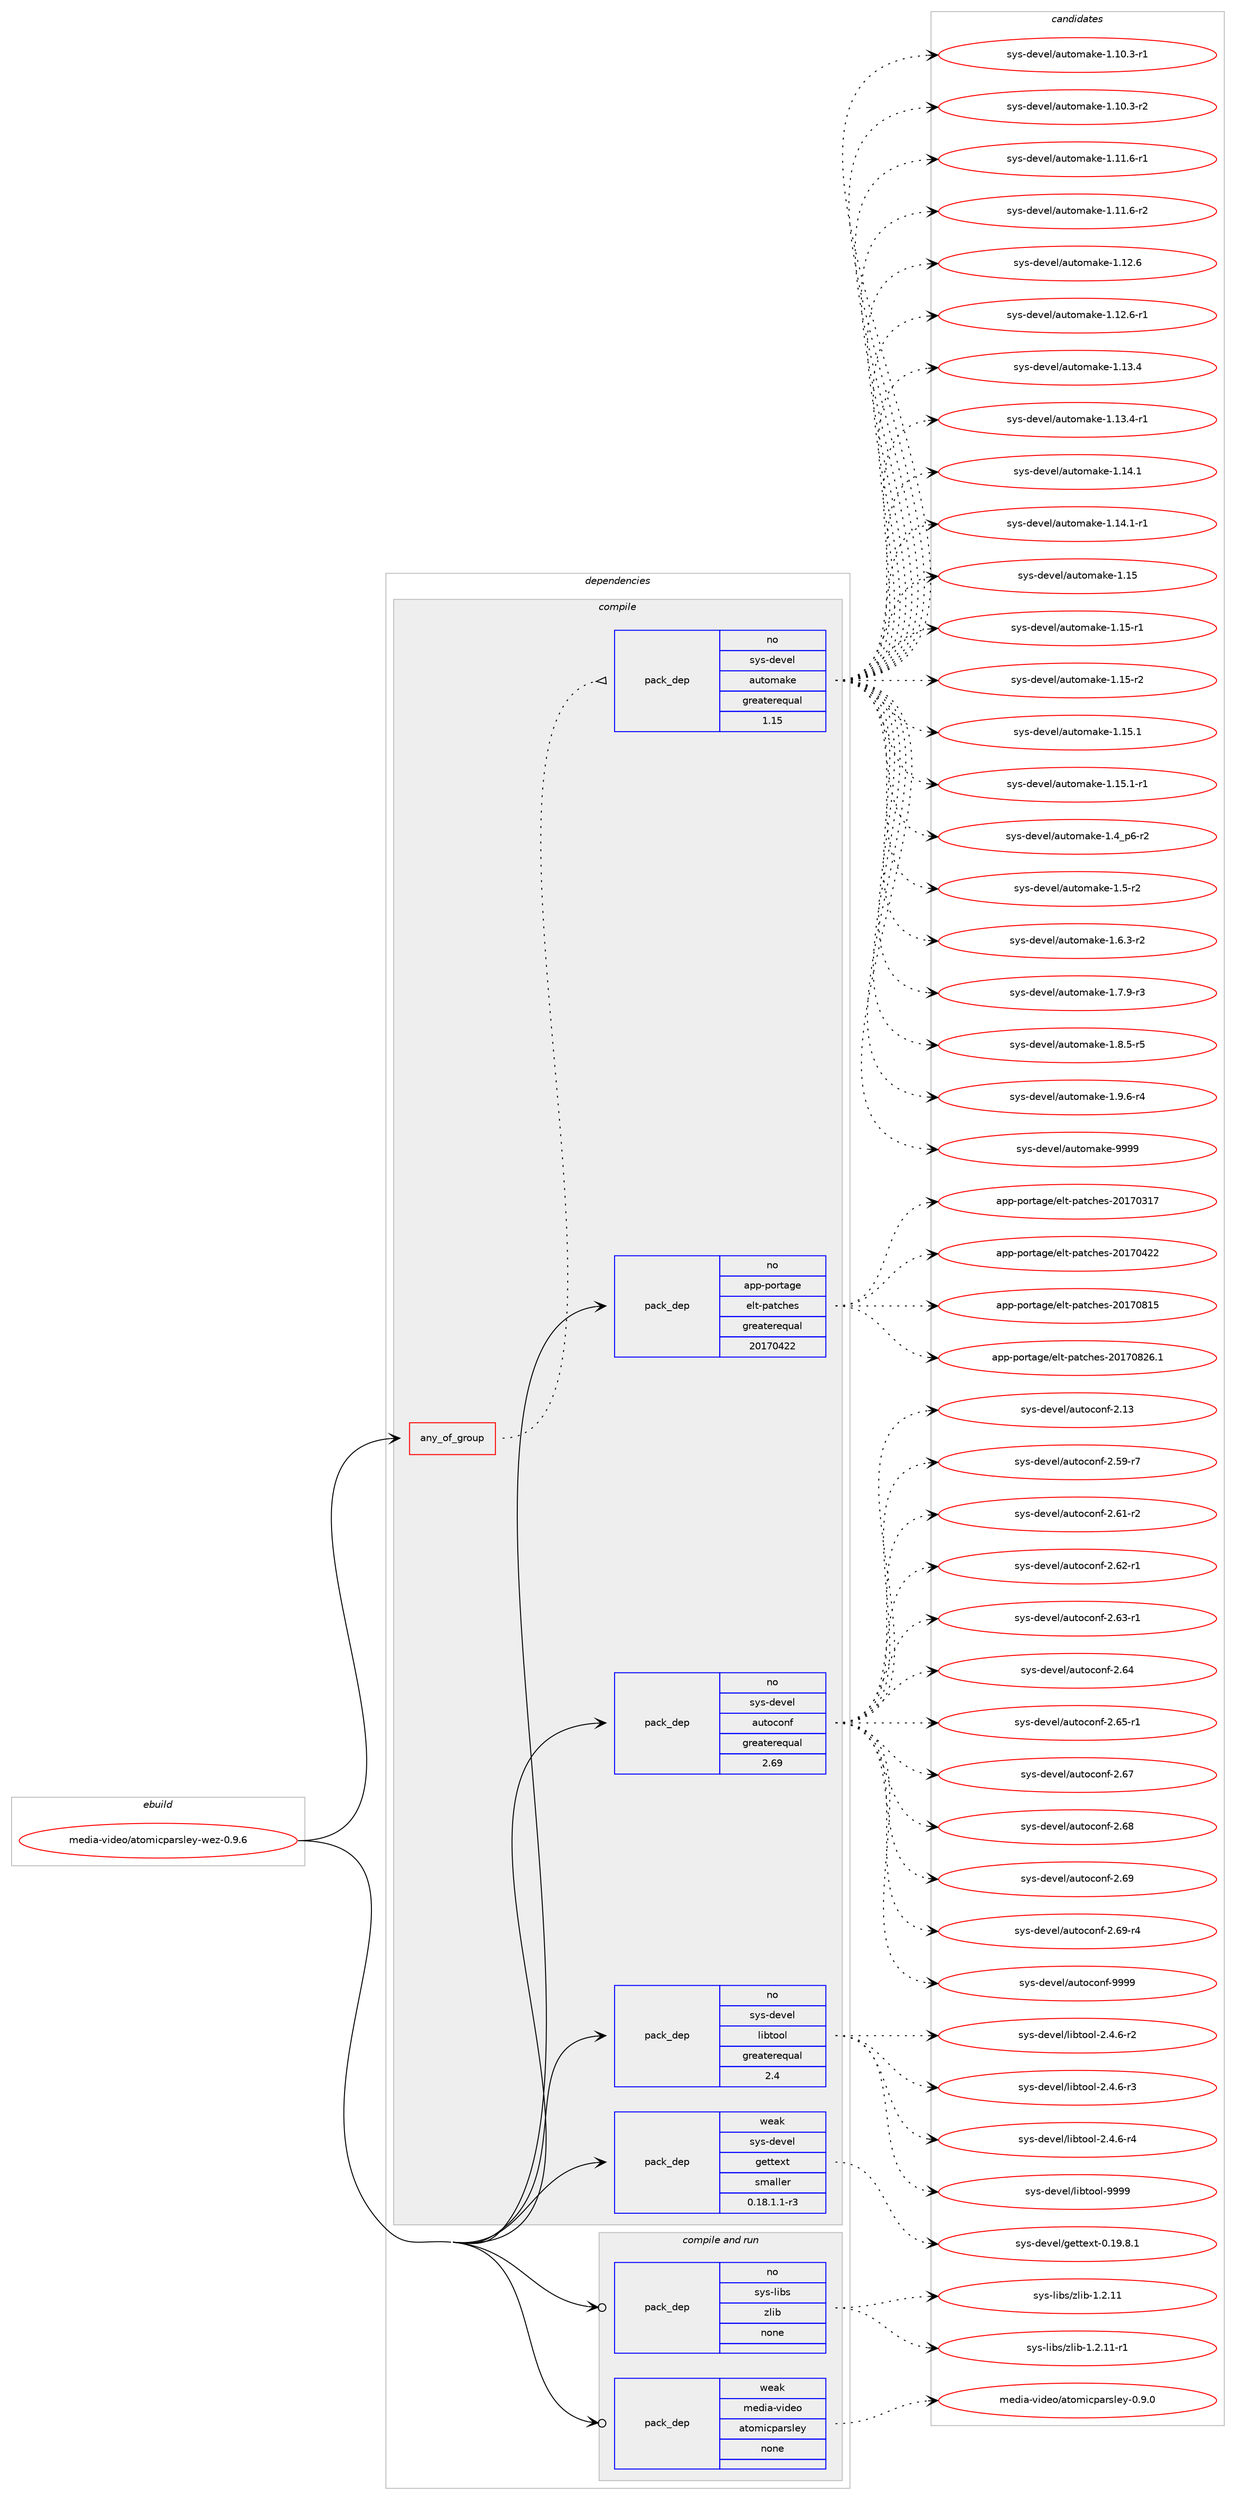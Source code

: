 digraph prolog {

# *************
# Graph options
# *************

newrank=true;
concentrate=true;
compound=true;
graph [rankdir=LR,fontname=Helvetica,fontsize=10,ranksep=1.5];#, ranksep=2.5, nodesep=0.2];
edge  [arrowhead=vee];
node  [fontname=Helvetica,fontsize=10];

# **********
# The ebuild
# **********

subgraph cluster_leftcol {
color=gray;
rank=same;
label=<<i>ebuild</i>>;
id [label="media-video/atomicparsley-wez-0.9.6", color=red, width=4, href="../media-video/atomicparsley-wez-0.9.6.svg"];
}

# ****************
# The dependencies
# ****************

subgraph cluster_midcol {
color=gray;
label=<<i>dependencies</i>>;
subgraph cluster_compile {
fillcolor="#eeeeee";
style=filled;
label=<<i>compile</i>>;
subgraph any6153 {
dependency389745 [label=<<TABLE BORDER="0" CELLBORDER="1" CELLSPACING="0" CELLPADDING="4"><TR><TD CELLPADDING="10">any_of_group</TD></TR></TABLE>>, shape=none, color=red];subgraph pack287878 {
dependency389746 [label=<<TABLE BORDER="0" CELLBORDER="1" CELLSPACING="0" CELLPADDING="4" WIDTH="220"><TR><TD ROWSPAN="6" CELLPADDING="30">pack_dep</TD></TR><TR><TD WIDTH="110">no</TD></TR><TR><TD>sys-devel</TD></TR><TR><TD>automake</TD></TR><TR><TD>greaterequal</TD></TR><TR><TD>1.15</TD></TR></TABLE>>, shape=none, color=blue];
}
dependency389745:e -> dependency389746:w [weight=20,style="dotted",arrowhead="oinv"];
}
id:e -> dependency389745:w [weight=20,style="solid",arrowhead="vee"];
subgraph pack287879 {
dependency389747 [label=<<TABLE BORDER="0" CELLBORDER="1" CELLSPACING="0" CELLPADDING="4" WIDTH="220"><TR><TD ROWSPAN="6" CELLPADDING="30">pack_dep</TD></TR><TR><TD WIDTH="110">no</TD></TR><TR><TD>app-portage</TD></TR><TR><TD>elt-patches</TD></TR><TR><TD>greaterequal</TD></TR><TR><TD>20170422</TD></TR></TABLE>>, shape=none, color=blue];
}
id:e -> dependency389747:w [weight=20,style="solid",arrowhead="vee"];
subgraph pack287880 {
dependency389748 [label=<<TABLE BORDER="0" CELLBORDER="1" CELLSPACING="0" CELLPADDING="4" WIDTH="220"><TR><TD ROWSPAN="6" CELLPADDING="30">pack_dep</TD></TR><TR><TD WIDTH="110">no</TD></TR><TR><TD>sys-devel</TD></TR><TR><TD>autoconf</TD></TR><TR><TD>greaterequal</TD></TR><TR><TD>2.69</TD></TR></TABLE>>, shape=none, color=blue];
}
id:e -> dependency389748:w [weight=20,style="solid",arrowhead="vee"];
subgraph pack287881 {
dependency389749 [label=<<TABLE BORDER="0" CELLBORDER="1" CELLSPACING="0" CELLPADDING="4" WIDTH="220"><TR><TD ROWSPAN="6" CELLPADDING="30">pack_dep</TD></TR><TR><TD WIDTH="110">no</TD></TR><TR><TD>sys-devel</TD></TR><TR><TD>libtool</TD></TR><TR><TD>greaterequal</TD></TR><TR><TD>2.4</TD></TR></TABLE>>, shape=none, color=blue];
}
id:e -> dependency389749:w [weight=20,style="solid",arrowhead="vee"];
subgraph pack287882 {
dependency389750 [label=<<TABLE BORDER="0" CELLBORDER="1" CELLSPACING="0" CELLPADDING="4" WIDTH="220"><TR><TD ROWSPAN="6" CELLPADDING="30">pack_dep</TD></TR><TR><TD WIDTH="110">weak</TD></TR><TR><TD>sys-devel</TD></TR><TR><TD>gettext</TD></TR><TR><TD>smaller</TD></TR><TR><TD>0.18.1.1-r3</TD></TR></TABLE>>, shape=none, color=blue];
}
id:e -> dependency389750:w [weight=20,style="solid",arrowhead="vee"];
}
subgraph cluster_compileandrun {
fillcolor="#eeeeee";
style=filled;
label=<<i>compile and run</i>>;
subgraph pack287883 {
dependency389751 [label=<<TABLE BORDER="0" CELLBORDER="1" CELLSPACING="0" CELLPADDING="4" WIDTH="220"><TR><TD ROWSPAN="6" CELLPADDING="30">pack_dep</TD></TR><TR><TD WIDTH="110">no</TD></TR><TR><TD>sys-libs</TD></TR><TR><TD>zlib</TD></TR><TR><TD>none</TD></TR><TR><TD></TD></TR></TABLE>>, shape=none, color=blue];
}
id:e -> dependency389751:w [weight=20,style="solid",arrowhead="odotvee"];
subgraph pack287884 {
dependency389752 [label=<<TABLE BORDER="0" CELLBORDER="1" CELLSPACING="0" CELLPADDING="4" WIDTH="220"><TR><TD ROWSPAN="6" CELLPADDING="30">pack_dep</TD></TR><TR><TD WIDTH="110">weak</TD></TR><TR><TD>media-video</TD></TR><TR><TD>atomicparsley</TD></TR><TR><TD>none</TD></TR><TR><TD></TD></TR></TABLE>>, shape=none, color=blue];
}
id:e -> dependency389752:w [weight=20,style="solid",arrowhead="odotvee"];
}
subgraph cluster_run {
fillcolor="#eeeeee";
style=filled;
label=<<i>run</i>>;
}
}

# **************
# The candidates
# **************

subgraph cluster_choices {
rank=same;
color=gray;
label=<<i>candidates</i>>;

subgraph choice287878 {
color=black;
nodesep=1;
choice11512111545100101118101108479711711611110997107101454946494846514511449 [label="sys-devel/automake-1.10.3-r1", color=red, width=4,href="../sys-devel/automake-1.10.3-r1.svg"];
choice11512111545100101118101108479711711611110997107101454946494846514511450 [label="sys-devel/automake-1.10.3-r2", color=red, width=4,href="../sys-devel/automake-1.10.3-r2.svg"];
choice11512111545100101118101108479711711611110997107101454946494946544511449 [label="sys-devel/automake-1.11.6-r1", color=red, width=4,href="../sys-devel/automake-1.11.6-r1.svg"];
choice11512111545100101118101108479711711611110997107101454946494946544511450 [label="sys-devel/automake-1.11.6-r2", color=red, width=4,href="../sys-devel/automake-1.11.6-r2.svg"];
choice1151211154510010111810110847971171161111099710710145494649504654 [label="sys-devel/automake-1.12.6", color=red, width=4,href="../sys-devel/automake-1.12.6.svg"];
choice11512111545100101118101108479711711611110997107101454946495046544511449 [label="sys-devel/automake-1.12.6-r1", color=red, width=4,href="../sys-devel/automake-1.12.6-r1.svg"];
choice1151211154510010111810110847971171161111099710710145494649514652 [label="sys-devel/automake-1.13.4", color=red, width=4,href="../sys-devel/automake-1.13.4.svg"];
choice11512111545100101118101108479711711611110997107101454946495146524511449 [label="sys-devel/automake-1.13.4-r1", color=red, width=4,href="../sys-devel/automake-1.13.4-r1.svg"];
choice1151211154510010111810110847971171161111099710710145494649524649 [label="sys-devel/automake-1.14.1", color=red, width=4,href="../sys-devel/automake-1.14.1.svg"];
choice11512111545100101118101108479711711611110997107101454946495246494511449 [label="sys-devel/automake-1.14.1-r1", color=red, width=4,href="../sys-devel/automake-1.14.1-r1.svg"];
choice115121115451001011181011084797117116111109971071014549464953 [label="sys-devel/automake-1.15", color=red, width=4,href="../sys-devel/automake-1.15.svg"];
choice1151211154510010111810110847971171161111099710710145494649534511449 [label="sys-devel/automake-1.15-r1", color=red, width=4,href="../sys-devel/automake-1.15-r1.svg"];
choice1151211154510010111810110847971171161111099710710145494649534511450 [label="sys-devel/automake-1.15-r2", color=red, width=4,href="../sys-devel/automake-1.15-r2.svg"];
choice1151211154510010111810110847971171161111099710710145494649534649 [label="sys-devel/automake-1.15.1", color=red, width=4,href="../sys-devel/automake-1.15.1.svg"];
choice11512111545100101118101108479711711611110997107101454946495346494511449 [label="sys-devel/automake-1.15.1-r1", color=red, width=4,href="../sys-devel/automake-1.15.1-r1.svg"];
choice115121115451001011181011084797117116111109971071014549465295112544511450 [label="sys-devel/automake-1.4_p6-r2", color=red, width=4,href="../sys-devel/automake-1.4_p6-r2.svg"];
choice11512111545100101118101108479711711611110997107101454946534511450 [label="sys-devel/automake-1.5-r2", color=red, width=4,href="../sys-devel/automake-1.5-r2.svg"];
choice115121115451001011181011084797117116111109971071014549465446514511450 [label="sys-devel/automake-1.6.3-r2", color=red, width=4,href="../sys-devel/automake-1.6.3-r2.svg"];
choice115121115451001011181011084797117116111109971071014549465546574511451 [label="sys-devel/automake-1.7.9-r3", color=red, width=4,href="../sys-devel/automake-1.7.9-r3.svg"];
choice115121115451001011181011084797117116111109971071014549465646534511453 [label="sys-devel/automake-1.8.5-r5", color=red, width=4,href="../sys-devel/automake-1.8.5-r5.svg"];
choice115121115451001011181011084797117116111109971071014549465746544511452 [label="sys-devel/automake-1.9.6-r4", color=red, width=4,href="../sys-devel/automake-1.9.6-r4.svg"];
choice115121115451001011181011084797117116111109971071014557575757 [label="sys-devel/automake-9999", color=red, width=4,href="../sys-devel/automake-9999.svg"];
dependency389746:e -> choice11512111545100101118101108479711711611110997107101454946494846514511449:w [style=dotted,weight="100"];
dependency389746:e -> choice11512111545100101118101108479711711611110997107101454946494846514511450:w [style=dotted,weight="100"];
dependency389746:e -> choice11512111545100101118101108479711711611110997107101454946494946544511449:w [style=dotted,weight="100"];
dependency389746:e -> choice11512111545100101118101108479711711611110997107101454946494946544511450:w [style=dotted,weight="100"];
dependency389746:e -> choice1151211154510010111810110847971171161111099710710145494649504654:w [style=dotted,weight="100"];
dependency389746:e -> choice11512111545100101118101108479711711611110997107101454946495046544511449:w [style=dotted,weight="100"];
dependency389746:e -> choice1151211154510010111810110847971171161111099710710145494649514652:w [style=dotted,weight="100"];
dependency389746:e -> choice11512111545100101118101108479711711611110997107101454946495146524511449:w [style=dotted,weight="100"];
dependency389746:e -> choice1151211154510010111810110847971171161111099710710145494649524649:w [style=dotted,weight="100"];
dependency389746:e -> choice11512111545100101118101108479711711611110997107101454946495246494511449:w [style=dotted,weight="100"];
dependency389746:e -> choice115121115451001011181011084797117116111109971071014549464953:w [style=dotted,weight="100"];
dependency389746:e -> choice1151211154510010111810110847971171161111099710710145494649534511449:w [style=dotted,weight="100"];
dependency389746:e -> choice1151211154510010111810110847971171161111099710710145494649534511450:w [style=dotted,weight="100"];
dependency389746:e -> choice1151211154510010111810110847971171161111099710710145494649534649:w [style=dotted,weight="100"];
dependency389746:e -> choice11512111545100101118101108479711711611110997107101454946495346494511449:w [style=dotted,weight="100"];
dependency389746:e -> choice115121115451001011181011084797117116111109971071014549465295112544511450:w [style=dotted,weight="100"];
dependency389746:e -> choice11512111545100101118101108479711711611110997107101454946534511450:w [style=dotted,weight="100"];
dependency389746:e -> choice115121115451001011181011084797117116111109971071014549465446514511450:w [style=dotted,weight="100"];
dependency389746:e -> choice115121115451001011181011084797117116111109971071014549465546574511451:w [style=dotted,weight="100"];
dependency389746:e -> choice115121115451001011181011084797117116111109971071014549465646534511453:w [style=dotted,weight="100"];
dependency389746:e -> choice115121115451001011181011084797117116111109971071014549465746544511452:w [style=dotted,weight="100"];
dependency389746:e -> choice115121115451001011181011084797117116111109971071014557575757:w [style=dotted,weight="100"];
}
subgraph choice287879 {
color=black;
nodesep=1;
choice97112112451121111141169710310147101108116451129711699104101115455048495548514955 [label="app-portage/elt-patches-20170317", color=red, width=4,href="../app-portage/elt-patches-20170317.svg"];
choice97112112451121111141169710310147101108116451129711699104101115455048495548525050 [label="app-portage/elt-patches-20170422", color=red, width=4,href="../app-portage/elt-patches-20170422.svg"];
choice97112112451121111141169710310147101108116451129711699104101115455048495548564953 [label="app-portage/elt-patches-20170815", color=red, width=4,href="../app-portage/elt-patches-20170815.svg"];
choice971121124511211111411697103101471011081164511297116991041011154550484955485650544649 [label="app-portage/elt-patches-20170826.1", color=red, width=4,href="../app-portage/elt-patches-20170826.1.svg"];
dependency389747:e -> choice97112112451121111141169710310147101108116451129711699104101115455048495548514955:w [style=dotted,weight="100"];
dependency389747:e -> choice97112112451121111141169710310147101108116451129711699104101115455048495548525050:w [style=dotted,weight="100"];
dependency389747:e -> choice97112112451121111141169710310147101108116451129711699104101115455048495548564953:w [style=dotted,weight="100"];
dependency389747:e -> choice971121124511211111411697103101471011081164511297116991041011154550484955485650544649:w [style=dotted,weight="100"];
}
subgraph choice287880 {
color=black;
nodesep=1;
choice115121115451001011181011084797117116111991111101024550464951 [label="sys-devel/autoconf-2.13", color=red, width=4,href="../sys-devel/autoconf-2.13.svg"];
choice1151211154510010111810110847971171161119911111010245504653574511455 [label="sys-devel/autoconf-2.59-r7", color=red, width=4,href="../sys-devel/autoconf-2.59-r7.svg"];
choice1151211154510010111810110847971171161119911111010245504654494511450 [label="sys-devel/autoconf-2.61-r2", color=red, width=4,href="../sys-devel/autoconf-2.61-r2.svg"];
choice1151211154510010111810110847971171161119911111010245504654504511449 [label="sys-devel/autoconf-2.62-r1", color=red, width=4,href="../sys-devel/autoconf-2.62-r1.svg"];
choice1151211154510010111810110847971171161119911111010245504654514511449 [label="sys-devel/autoconf-2.63-r1", color=red, width=4,href="../sys-devel/autoconf-2.63-r1.svg"];
choice115121115451001011181011084797117116111991111101024550465452 [label="sys-devel/autoconf-2.64", color=red, width=4,href="../sys-devel/autoconf-2.64.svg"];
choice1151211154510010111810110847971171161119911111010245504654534511449 [label="sys-devel/autoconf-2.65-r1", color=red, width=4,href="../sys-devel/autoconf-2.65-r1.svg"];
choice115121115451001011181011084797117116111991111101024550465455 [label="sys-devel/autoconf-2.67", color=red, width=4,href="../sys-devel/autoconf-2.67.svg"];
choice115121115451001011181011084797117116111991111101024550465456 [label="sys-devel/autoconf-2.68", color=red, width=4,href="../sys-devel/autoconf-2.68.svg"];
choice115121115451001011181011084797117116111991111101024550465457 [label="sys-devel/autoconf-2.69", color=red, width=4,href="../sys-devel/autoconf-2.69.svg"];
choice1151211154510010111810110847971171161119911111010245504654574511452 [label="sys-devel/autoconf-2.69-r4", color=red, width=4,href="../sys-devel/autoconf-2.69-r4.svg"];
choice115121115451001011181011084797117116111991111101024557575757 [label="sys-devel/autoconf-9999", color=red, width=4,href="../sys-devel/autoconf-9999.svg"];
dependency389748:e -> choice115121115451001011181011084797117116111991111101024550464951:w [style=dotted,weight="100"];
dependency389748:e -> choice1151211154510010111810110847971171161119911111010245504653574511455:w [style=dotted,weight="100"];
dependency389748:e -> choice1151211154510010111810110847971171161119911111010245504654494511450:w [style=dotted,weight="100"];
dependency389748:e -> choice1151211154510010111810110847971171161119911111010245504654504511449:w [style=dotted,weight="100"];
dependency389748:e -> choice1151211154510010111810110847971171161119911111010245504654514511449:w [style=dotted,weight="100"];
dependency389748:e -> choice115121115451001011181011084797117116111991111101024550465452:w [style=dotted,weight="100"];
dependency389748:e -> choice1151211154510010111810110847971171161119911111010245504654534511449:w [style=dotted,weight="100"];
dependency389748:e -> choice115121115451001011181011084797117116111991111101024550465455:w [style=dotted,weight="100"];
dependency389748:e -> choice115121115451001011181011084797117116111991111101024550465456:w [style=dotted,weight="100"];
dependency389748:e -> choice115121115451001011181011084797117116111991111101024550465457:w [style=dotted,weight="100"];
dependency389748:e -> choice1151211154510010111810110847971171161119911111010245504654574511452:w [style=dotted,weight="100"];
dependency389748:e -> choice115121115451001011181011084797117116111991111101024557575757:w [style=dotted,weight="100"];
}
subgraph choice287881 {
color=black;
nodesep=1;
choice1151211154510010111810110847108105981161111111084550465246544511450 [label="sys-devel/libtool-2.4.6-r2", color=red, width=4,href="../sys-devel/libtool-2.4.6-r2.svg"];
choice1151211154510010111810110847108105981161111111084550465246544511451 [label="sys-devel/libtool-2.4.6-r3", color=red, width=4,href="../sys-devel/libtool-2.4.6-r3.svg"];
choice1151211154510010111810110847108105981161111111084550465246544511452 [label="sys-devel/libtool-2.4.6-r4", color=red, width=4,href="../sys-devel/libtool-2.4.6-r4.svg"];
choice1151211154510010111810110847108105981161111111084557575757 [label="sys-devel/libtool-9999", color=red, width=4,href="../sys-devel/libtool-9999.svg"];
dependency389749:e -> choice1151211154510010111810110847108105981161111111084550465246544511450:w [style=dotted,weight="100"];
dependency389749:e -> choice1151211154510010111810110847108105981161111111084550465246544511451:w [style=dotted,weight="100"];
dependency389749:e -> choice1151211154510010111810110847108105981161111111084550465246544511452:w [style=dotted,weight="100"];
dependency389749:e -> choice1151211154510010111810110847108105981161111111084557575757:w [style=dotted,weight="100"];
}
subgraph choice287882 {
color=black;
nodesep=1;
choice1151211154510010111810110847103101116116101120116454846495746564649 [label="sys-devel/gettext-0.19.8.1", color=red, width=4,href="../sys-devel/gettext-0.19.8.1.svg"];
dependency389750:e -> choice1151211154510010111810110847103101116116101120116454846495746564649:w [style=dotted,weight="100"];
}
subgraph choice287883 {
color=black;
nodesep=1;
choice1151211154510810598115471221081059845494650464949 [label="sys-libs/zlib-1.2.11", color=red, width=4,href="../sys-libs/zlib-1.2.11.svg"];
choice11512111545108105981154712210810598454946504649494511449 [label="sys-libs/zlib-1.2.11-r1", color=red, width=4,href="../sys-libs/zlib-1.2.11-r1.svg"];
dependency389751:e -> choice1151211154510810598115471221081059845494650464949:w [style=dotted,weight="100"];
dependency389751:e -> choice11512111545108105981154712210810598454946504649494511449:w [style=dotted,weight="100"];
}
subgraph choice287884 {
color=black;
nodesep=1;
choice109101100105974511810510010111147971161111091059911297114115108101121454846574648 [label="media-video/atomicparsley-0.9.0", color=red, width=4,href="../media-video/atomicparsley-0.9.0.svg"];
dependency389752:e -> choice109101100105974511810510010111147971161111091059911297114115108101121454846574648:w [style=dotted,weight="100"];
}
}

}
